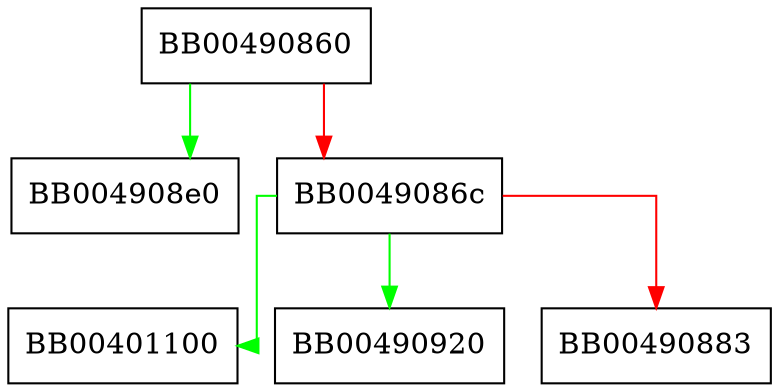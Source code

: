 digraph SSL_CTX_use_psk_identity_hint {
  node [shape="box"];
  graph [splines=ortho];
  BB00490860 -> BB004908e0 [color="green"];
  BB00490860 -> BB0049086c [color="red"];
  BB0049086c -> BB00401100 [color="green"];
  BB0049086c -> BB00490920 [color="green"];
  BB0049086c -> BB00490883 [color="red"];
}